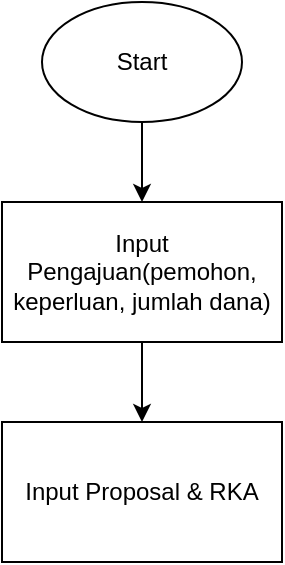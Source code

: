 <mxfile version="21.2.1" type="github">
  <diagram id="C5RBs43oDa-KdzZeNtuy" name="Page-1">
    <mxGraphModel dx="1114" dy="616" grid="1" gridSize="10" guides="1" tooltips="1" connect="1" arrows="1" fold="1" page="1" pageScale="1" pageWidth="827" pageHeight="1169" math="0" shadow="0">
      <root>
        <mxCell id="WIyWlLk6GJQsqaUBKTNV-0" />
        <mxCell id="WIyWlLk6GJQsqaUBKTNV-1" parent="WIyWlLk6GJQsqaUBKTNV-0" />
        <mxCell id="aMS-9yIjhEAfh1KmjLYU-4" value="" style="edgeStyle=orthogonalEdgeStyle;rounded=0;orthogonalLoop=1;jettySize=auto;html=1;" edge="1" parent="WIyWlLk6GJQsqaUBKTNV-1" source="aMS-9yIjhEAfh1KmjLYU-1" target="aMS-9yIjhEAfh1KmjLYU-3">
          <mxGeometry relative="1" as="geometry" />
        </mxCell>
        <mxCell id="aMS-9yIjhEAfh1KmjLYU-1" value="Start" style="ellipse;whiteSpace=wrap;html=1;" vertex="1" parent="WIyWlLk6GJQsqaUBKTNV-1">
          <mxGeometry x="60" y="30" width="100" height="60" as="geometry" />
        </mxCell>
        <mxCell id="aMS-9yIjhEAfh1KmjLYU-6" value="" style="edgeStyle=orthogonalEdgeStyle;rounded=0;orthogonalLoop=1;jettySize=auto;html=1;" edge="1" parent="WIyWlLk6GJQsqaUBKTNV-1" source="aMS-9yIjhEAfh1KmjLYU-3" target="aMS-9yIjhEAfh1KmjLYU-5">
          <mxGeometry relative="1" as="geometry" />
        </mxCell>
        <mxCell id="aMS-9yIjhEAfh1KmjLYU-3" value="Input Pengajuan(pemohon, keperluan, jumlah dana)" style="rounded=0;whiteSpace=wrap;html=1;" vertex="1" parent="WIyWlLk6GJQsqaUBKTNV-1">
          <mxGeometry x="40" y="130" width="140" height="70" as="geometry" />
        </mxCell>
        <mxCell id="aMS-9yIjhEAfh1KmjLYU-5" value="Input Proposal &amp;amp; RKA" style="rounded=0;whiteSpace=wrap;html=1;" vertex="1" parent="WIyWlLk6GJQsqaUBKTNV-1">
          <mxGeometry x="40" y="240" width="140" height="70" as="geometry" />
        </mxCell>
      </root>
    </mxGraphModel>
  </diagram>
</mxfile>
